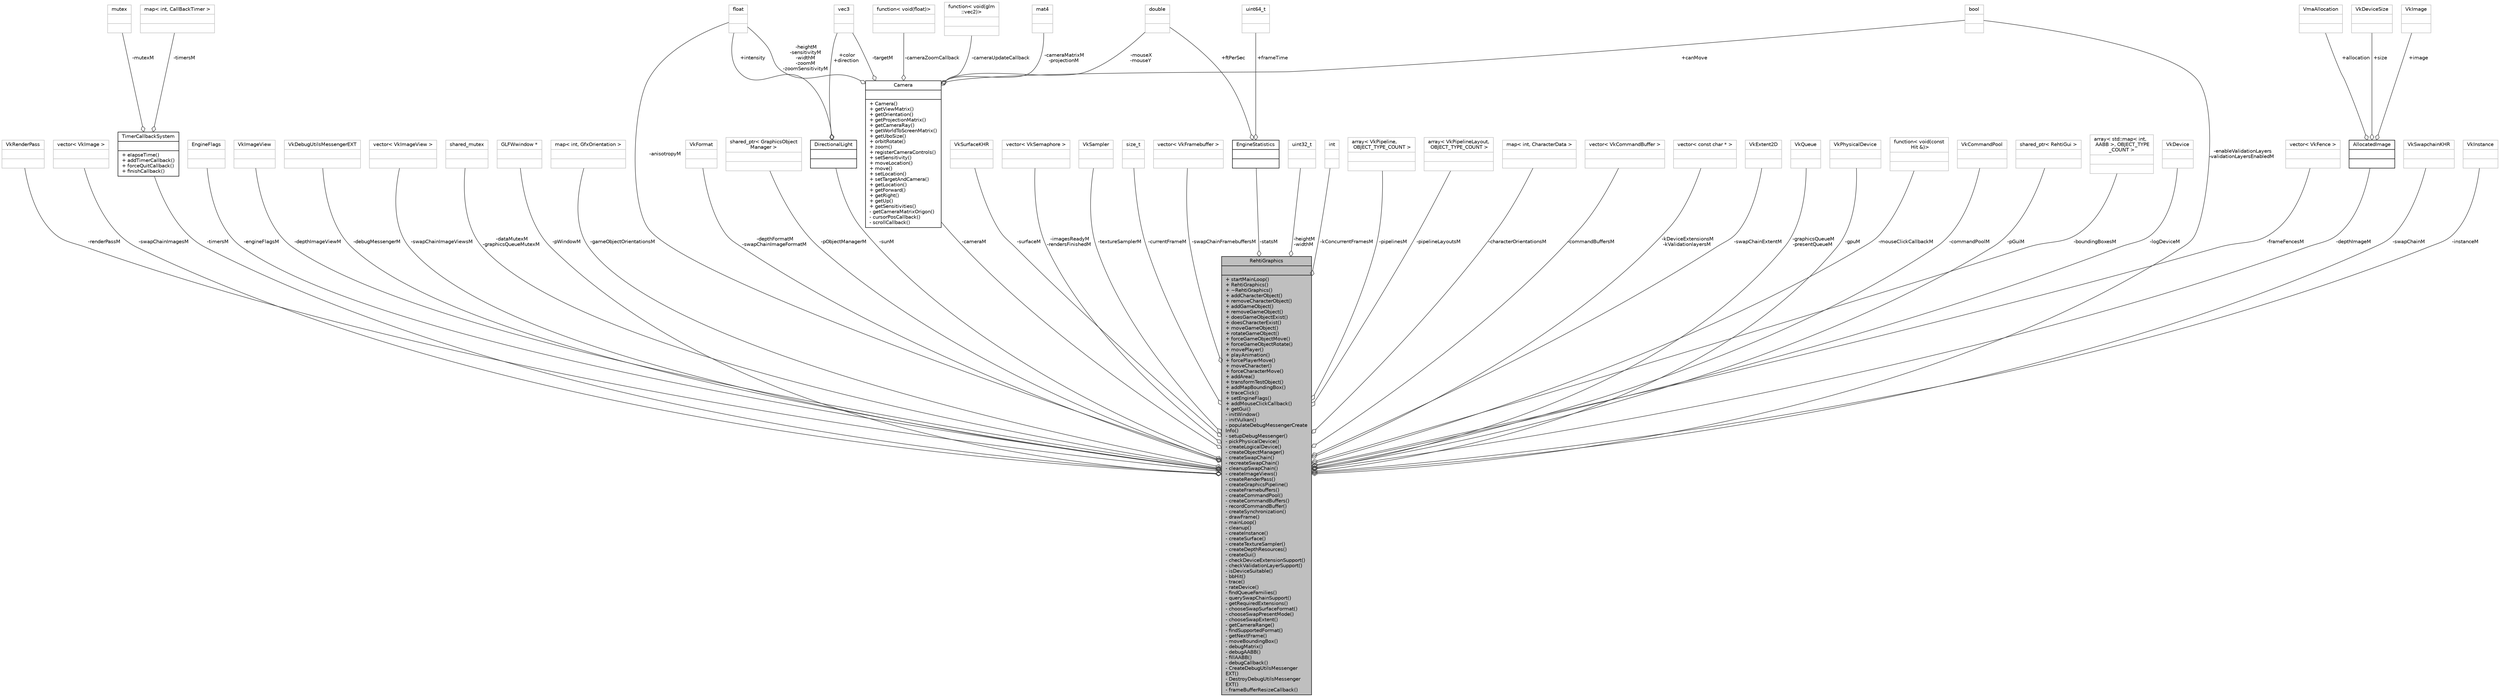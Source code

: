 digraph "RehtiGraphics"
{
 // LATEX_PDF_SIZE
  edge [fontname="Helvetica",fontsize="10",labelfontname="Helvetica",labelfontsize="10"];
  node [fontname="Helvetica",fontsize="10",shape=record];
  Node1 [label="{RehtiGraphics\n||+ startMainLoop()\l+ RehtiGraphics()\l+ ~RehtiGraphics()\l+ addCharacterObject()\l+ removeCharacterObject()\l+ addGameObject()\l+ removeGameObject()\l+ doesGameObjectExist()\l+ doesCharacterExist()\l+ moveGameObject()\l+ rotateGameObject()\l+ forceGameObjectMove()\l+ forceGameObjectRotate()\l+ movePlayer()\l+ playAnimation()\l+ forcePlayerMove()\l+ moveCharacter()\l+ forceCharacterMove()\l+ addArea()\l+ transformTestObject()\l+ addMapBoundingBox()\l+ traceClick()\l+ setEngineFlags()\l+ addMouseClickCallback()\l+ getGui()\l- initWindow()\l- initVulkan()\l- populateDebugMessengerCreate\lInfo()\l- setupDebugMessenger()\l- pickPhysicalDevice()\l- createLogicalDevice()\l- createObjectManager()\l- createSwapChain()\l- recreateSwapChain()\l- cleanupSwapChain()\l- createImageViews()\l- createRenderPass()\l- createGraphicsPipeline()\l- createFramebuffers()\l- createCommandPool()\l- createCommandBuffers()\l- recordCommandBuffer()\l- createSynchronization()\l- drawFrame()\l- mainLoop()\l- cleanup()\l- createInstance()\l- createSurface()\l- createTextureSampler()\l- createDepthResources()\l- createGui()\l- checkDeviceExtensionSupport()\l- checkValidationLayerSupport()\l- isDeviceSuitable()\l- bbHit()\l- trace()\l- rateDevice()\l- findQueueFamilies()\l- querySwapChainSupport()\l- getRequiredExtensions()\l- chooseSwapSurfaceFormat()\l- chooseSwapPresentMode()\l- chooseSwapExtent()\l- getCameraRange()\l- findSupportedFormat()\l- getNextFrame()\l- moveBoundingBox()\l- debugMatrix()\l- debugAABB()\l- fillAABB()\l- debugCallback()\l- CreateDebugUtilsMessenger\lEXT()\l- DestroyDebugUtilsMessenger\lEXT()\l- frameBufferResizeCallback()\l}",height=0.2,width=0.4,color="black", fillcolor="grey75", style="filled", fontcolor="black",tooltip=" "];
  Node2 -> Node1 [color="grey25",fontsize="10",style="solid",label=" -renderPassM" ,arrowhead="odiamond",fontname="Helvetica"];
  Node2 [label="{VkRenderPass\n||}",height=0.2,width=0.4,color="grey75", fillcolor="white", style="filled",tooltip=" "];
  Node3 -> Node1 [color="grey25",fontsize="10",style="solid",label=" -swapChainImagesM" ,arrowhead="odiamond",fontname="Helvetica"];
  Node3 [label="{vector\< VkImage \>\n||}",height=0.2,width=0.4,color="grey75", fillcolor="white", style="filled",tooltip=" "];
  Node4 -> Node1 [color="grey25",fontsize="10",style="solid",label=" -timersM" ,arrowhead="odiamond",fontname="Helvetica"];
  Node4 [label="{TimerCallbackSystem\n||+ elapseTime()\l+ addTimerCallback()\l+ forceQuitCallback()\l+ finishCallback()\l}",height=0.2,width=0.4,color="black", fillcolor="white", style="filled",URL="$classTimerCallbackSystem.html",tooltip="Class for handling smooth interpolation of events. A callback can be registered with a given id and t..."];
  Node5 -> Node4 [color="grey25",fontsize="10",style="solid",label=" -mutexM" ,arrowhead="odiamond",fontname="Helvetica"];
  Node5 [label="{mutex\n||}",height=0.2,width=0.4,color="grey75", fillcolor="white", style="filled",tooltip=" "];
  Node6 -> Node4 [color="grey25",fontsize="10",style="solid",label=" -timersM" ,arrowhead="odiamond",fontname="Helvetica"];
  Node6 [label="{map\< int, CallBackTimer \>\n||}",height=0.2,width=0.4,color="grey75", fillcolor="white", style="filled",tooltip=" "];
  Node7 -> Node1 [color="grey25",fontsize="10",style="solid",label=" -engineFlagsM" ,arrowhead="odiamond",fontname="Helvetica"];
  Node7 [label="{EngineFlags\n||}",height=0.2,width=0.4,color="grey75", fillcolor="white", style="filled",tooltip=" "];
  Node8 -> Node1 [color="grey25",fontsize="10",style="solid",label=" -depthImageViewM" ,arrowhead="odiamond",fontname="Helvetica"];
  Node8 [label="{VkImageView\n||}",height=0.2,width=0.4,color="grey75", fillcolor="white", style="filled",tooltip=" "];
  Node9 -> Node1 [color="grey25",fontsize="10",style="solid",label=" -debugMessengerM" ,arrowhead="odiamond",fontname="Helvetica"];
  Node9 [label="{VkDebugUtilsMessengerEXT\n||}",height=0.2,width=0.4,color="grey75", fillcolor="white", style="filled",tooltip=" "];
  Node10 -> Node1 [color="grey25",fontsize="10",style="solid",label=" -swapChainImageViewsM" ,arrowhead="odiamond",fontname="Helvetica"];
  Node10 [label="{vector\< VkImageView \>\n||}",height=0.2,width=0.4,color="grey75", fillcolor="white", style="filled",tooltip=" "];
  Node11 -> Node1 [color="grey25",fontsize="10",style="solid",label=" -dataMutexM\n-graphicsQueueMutexM" ,arrowhead="odiamond",fontname="Helvetica"];
  Node11 [label="{shared_mutex\n||}",height=0.2,width=0.4,color="grey75", fillcolor="white", style="filled",tooltip=" "];
  Node12 -> Node1 [color="grey25",fontsize="10",style="solid",label=" -pWindowM" ,arrowhead="odiamond",fontname="Helvetica"];
  Node12 [label="{GLFWwindow *\n||}",height=0.2,width=0.4,color="grey75", fillcolor="white", style="filled",tooltip=" "];
  Node13 -> Node1 [color="grey25",fontsize="10",style="solid",label=" -gameObjectOrientationsM" ,arrowhead="odiamond",fontname="Helvetica"];
  Node13 [label="{map\< int, GfxOrientation \>\n||}",height=0.2,width=0.4,color="grey75", fillcolor="white", style="filled",tooltip=" "];
  Node14 -> Node1 [color="grey25",fontsize="10",style="solid",label=" -anisotropyM" ,arrowhead="odiamond",fontname="Helvetica"];
  Node14 [label="{float\n||}",height=0.2,width=0.4,color="grey75", fillcolor="white", style="filled",tooltip=" "];
  Node15 -> Node1 [color="grey25",fontsize="10",style="solid",label=" -depthFormatM\n-swapChainImageFormatM" ,arrowhead="odiamond",fontname="Helvetica"];
  Node15 [label="{VkFormat\n||}",height=0.2,width=0.4,color="grey75", fillcolor="white", style="filled",tooltip=" "];
  Node16 -> Node1 [color="grey25",fontsize="10",style="solid",label=" -pObjectManagerM" ,arrowhead="odiamond",fontname="Helvetica"];
  Node16 [label="{shared_ptr\< GraphicsObject\lManager \>\n||}",height=0.2,width=0.4,color="grey75", fillcolor="white", style="filled",tooltip=" "];
  Node17 -> Node1 [color="grey25",fontsize="10",style="solid",label=" -cameraM" ,arrowhead="odiamond",fontname="Helvetica"];
  Node17 [label="{Camera\n||+ Camera()\l+ getViewMatrix()\l+ getOrientation()\l+ getProjectionMatrix()\l+ getCameraRay()\l+ getWorldToScreenMatrix()\l+ getUboSize()\l+ orbitRotate()\l+ zoom()\l+ registerCameraControls()\l+ setSensitivity()\l+ moveLocation()\l+ move()\l+ setLocation()\l+ setTargetAndCamera()\l+ getLocation()\l+ getForward()\l+ getRight()\l+ getUp()\l+ getSensitivities()\l- getCameraMatrixOrigon()\l- cursorPosCallback()\l- scrollCallback()\l}",height=0.2,width=0.4,color="black", fillcolor="white", style="filled",URL="$classCamera.html",tooltip=" "];
  Node18 -> Node17 [color="grey25",fontsize="10",style="solid",label=" -mouseX\n-mouseY" ,arrowhead="odiamond",fontname="Helvetica"];
  Node18 [label="{double\n||}",height=0.2,width=0.4,color="grey75", fillcolor="white", style="filled",tooltip=" "];
  Node19 -> Node17 [color="grey25",fontsize="10",style="solid",label=" -cameraZoomCallback" ,arrowhead="odiamond",fontname="Helvetica"];
  Node19 [label="{function\< void(float)\>\n||}",height=0.2,width=0.4,color="grey75", fillcolor="white", style="filled",tooltip=" "];
  Node20 -> Node17 [color="grey25",fontsize="10",style="solid",label=" -cameraUpdateCallback" ,arrowhead="odiamond",fontname="Helvetica"];
  Node20 [label="{function\< void(glm\l::vec2)\>\n||}",height=0.2,width=0.4,color="grey75", fillcolor="white", style="filled",tooltip=" "];
  Node14 -> Node17 [color="grey25",fontsize="10",style="solid",label=" -heightM\n-sensitivityM\n-widthM\n-zoomM\n-zoomSensitivityM" ,arrowhead="odiamond",fontname="Helvetica"];
  Node21 -> Node17 [color="grey25",fontsize="10",style="solid",label=" -cameraMatrixM\n-projectionM" ,arrowhead="odiamond",fontname="Helvetica"];
  Node21 [label="{mat4\n||}",height=0.2,width=0.4,color="grey75", fillcolor="white", style="filled",tooltip=" "];
  Node22 -> Node17 [color="grey25",fontsize="10",style="solid",label=" +canMove" ,arrowhead="odiamond",fontname="Helvetica"];
  Node22 [label="{bool\n||}",height=0.2,width=0.4,color="grey75", fillcolor="white", style="filled",tooltip=" "];
  Node23 -> Node17 [color="grey25",fontsize="10",style="solid",label=" -targetM" ,arrowhead="odiamond",fontname="Helvetica"];
  Node23 [label="{vec3\n||}",height=0.2,width=0.4,color="grey75", fillcolor="white", style="filled",tooltip=" "];
  Node24 -> Node1 [color="grey25",fontsize="10",style="solid",label=" -surfaceM" ,arrowhead="odiamond",fontname="Helvetica"];
  Node24 [label="{VkSurfaceKHR\n||}",height=0.2,width=0.4,color="grey75", fillcolor="white", style="filled",tooltip=" "];
  Node25 -> Node1 [color="grey25",fontsize="10",style="solid",label=" -imagesReadyM\n-rendersFinishedM" ,arrowhead="odiamond",fontname="Helvetica"];
  Node25 [label="{vector\< VkSemaphore \>\n||}",height=0.2,width=0.4,color="grey75", fillcolor="white", style="filled",tooltip=" "];
  Node26 -> Node1 [color="grey25",fontsize="10",style="solid",label=" -textureSamplerM" ,arrowhead="odiamond",fontname="Helvetica"];
  Node26 [label="{VkSampler\n||}",height=0.2,width=0.4,color="grey75", fillcolor="white", style="filled",tooltip=" "];
  Node27 -> Node1 [color="grey25",fontsize="10",style="solid",label=" -currentFrameM" ,arrowhead="odiamond",fontname="Helvetica"];
  Node27 [label="{size_t\n||}",height=0.2,width=0.4,color="grey75", fillcolor="white", style="filled",tooltip=" "];
  Node28 -> Node1 [color="grey25",fontsize="10",style="solid",label=" -swapChainFramebuffersM" ,arrowhead="odiamond",fontname="Helvetica"];
  Node28 [label="{vector\< VkFramebuffer \>\n||}",height=0.2,width=0.4,color="grey75", fillcolor="white", style="filled",tooltip=" "];
  Node29 -> Node1 [color="grey25",fontsize="10",style="solid",label=" -statsM" ,arrowhead="odiamond",fontname="Helvetica"];
  Node29 [label="{EngineStatistics\n||}",height=0.2,width=0.4,color="black", fillcolor="white", style="filled",URL="$structEngineStatistics.html",tooltip=" "];
  Node18 -> Node29 [color="grey25",fontsize="10",style="solid",label=" +ftPerSec" ,arrowhead="odiamond",fontname="Helvetica"];
  Node30 -> Node29 [color="grey25",fontsize="10",style="solid",label=" +frameTime" ,arrowhead="odiamond",fontname="Helvetica"];
  Node30 [label="{uint64_t\n||}",height=0.2,width=0.4,color="grey75", fillcolor="white", style="filled",tooltip=" "];
  Node31 -> Node1 [color="grey25",fontsize="10",style="solid",label=" -heightM\n-widthM" ,arrowhead="odiamond",fontname="Helvetica"];
  Node31 [label="{uint32_t\n||}",height=0.2,width=0.4,color="grey75", fillcolor="white", style="filled",tooltip=" "];
  Node32 -> Node1 [color="grey25",fontsize="10",style="solid",label=" -kConcurrentFramesM" ,arrowhead="odiamond",fontname="Helvetica"];
  Node32 [label="{int\n||}",height=0.2,width=0.4,color="grey75", fillcolor="white", style="filled",tooltip=" "];
  Node33 -> Node1 [color="grey25",fontsize="10",style="solid",label=" -pipelinesM" ,arrowhead="odiamond",fontname="Helvetica"];
  Node33 [label="{array\< VkPipeline,\l OBJECT_TYPE_COUNT \>\n||}",height=0.2,width=0.4,color="grey75", fillcolor="white", style="filled",tooltip=" "];
  Node22 -> Node1 [color="grey25",fontsize="10",style="solid",label=" -enableValidationLayers\n-validationLayersEnabledM" ,arrowhead="odiamond",fontname="Helvetica"];
  Node34 -> Node1 [color="grey25",fontsize="10",style="solid",label=" -pipelineLayoutsM" ,arrowhead="odiamond",fontname="Helvetica"];
  Node34 [label="{array\< VkPipelineLayout,\l OBJECT_TYPE_COUNT \>\n||}",height=0.2,width=0.4,color="grey75", fillcolor="white", style="filled",tooltip=" "];
  Node35 -> Node1 [color="grey25",fontsize="10",style="solid",label=" -characterOrientationsM" ,arrowhead="odiamond",fontname="Helvetica"];
  Node35 [label="{map\< int, CharacterData \>\n||}",height=0.2,width=0.4,color="grey75", fillcolor="white", style="filled",tooltip=" "];
  Node36 -> Node1 [color="grey25",fontsize="10",style="solid",label=" -commandBuffersM" ,arrowhead="odiamond",fontname="Helvetica"];
  Node36 [label="{vector\< VkCommandBuffer \>\n||}",height=0.2,width=0.4,color="grey75", fillcolor="white", style="filled",tooltip=" "];
  Node37 -> Node1 [color="grey25",fontsize="10",style="solid",label=" -kDeviceExtensionsM\n-kValidationlayersM" ,arrowhead="odiamond",fontname="Helvetica"];
  Node37 [label="{vector\< const char * \>\n||}",height=0.2,width=0.4,color="grey75", fillcolor="white", style="filled",tooltip=" "];
  Node38 -> Node1 [color="grey25",fontsize="10",style="solid",label=" -swapChainExtentM" ,arrowhead="odiamond",fontname="Helvetica"];
  Node38 [label="{VkExtent2D\n||}",height=0.2,width=0.4,color="grey75", fillcolor="white", style="filled",tooltip=" "];
  Node39 -> Node1 [color="grey25",fontsize="10",style="solid",label=" -graphicsQueueM\n-presentQueueM" ,arrowhead="odiamond",fontname="Helvetica"];
  Node39 [label="{VkQueue\n||}",height=0.2,width=0.4,color="grey75", fillcolor="white", style="filled",tooltip=" "];
  Node40 -> Node1 [color="grey25",fontsize="10",style="solid",label=" -gpuM" ,arrowhead="odiamond",fontname="Helvetica"];
  Node40 [label="{VkPhysicalDevice\n||}",height=0.2,width=0.4,color="grey75", fillcolor="white", style="filled",tooltip=" "];
  Node41 -> Node1 [color="grey25",fontsize="10",style="solid",label=" -mouseClickCallbackM" ,arrowhead="odiamond",fontname="Helvetica"];
  Node41 [label="{function\< void(const\l Hit &)\>\n||}",height=0.2,width=0.4,color="grey75", fillcolor="white", style="filled",tooltip=" "];
  Node42 -> Node1 [color="grey25",fontsize="10",style="solid",label=" -commandPoolM" ,arrowhead="odiamond",fontname="Helvetica"];
  Node42 [label="{VkCommandPool\n||}",height=0.2,width=0.4,color="grey75", fillcolor="white", style="filled",tooltip=" "];
  Node43 -> Node1 [color="grey25",fontsize="10",style="solid",label=" -pGuiM" ,arrowhead="odiamond",fontname="Helvetica"];
  Node43 [label="{shared_ptr\< RehtiGui \>\n||}",height=0.2,width=0.4,color="grey75", fillcolor="white", style="filled",tooltip=" "];
  Node44 -> Node1 [color="grey25",fontsize="10",style="solid",label=" -boundingBoxesM" ,arrowhead="odiamond",fontname="Helvetica"];
  Node44 [label="{array\< std::map\< int,\l AABB \>, OBJECT_TYPE\l_COUNT \>\n||}",height=0.2,width=0.4,color="grey75", fillcolor="white", style="filled",tooltip=" "];
  Node45 -> Node1 [color="grey25",fontsize="10",style="solid",label=" -logDeviceM" ,arrowhead="odiamond",fontname="Helvetica"];
  Node45 [label="{VkDevice\n||}",height=0.2,width=0.4,color="grey75", fillcolor="white", style="filled",tooltip=" "];
  Node46 -> Node1 [color="grey25",fontsize="10",style="solid",label=" -sunM" ,arrowhead="odiamond",fontname="Helvetica"];
  Node46 [label="{DirectionalLight\n||}",height=0.2,width=0.4,color="black", fillcolor="white", style="filled",URL="$structDirectionalLight.html",tooltip="Directional light struct representing a directional light."];
  Node14 -> Node46 [color="grey25",fontsize="10",style="solid",label=" +intensity" ,arrowhead="odiamond",fontname="Helvetica"];
  Node23 -> Node46 [color="grey25",fontsize="10",style="solid",label=" +color\n+direction" ,arrowhead="odiamond",fontname="Helvetica"];
  Node47 -> Node1 [color="grey25",fontsize="10",style="solid",label=" -frameFencesM" ,arrowhead="odiamond",fontname="Helvetica"];
  Node47 [label="{vector\< VkFence \>\n||}",height=0.2,width=0.4,color="grey75", fillcolor="white", style="filled",tooltip=" "];
  Node48 -> Node1 [color="grey25",fontsize="10",style="solid",label=" -depthImageM" ,arrowhead="odiamond",fontname="Helvetica"];
  Node48 [label="{AllocatedImage\n||}",height=0.2,width=0.4,color="black", fillcolor="white", style="filled",URL="$structAllocatedImage.html",tooltip=" "];
  Node49 -> Node48 [color="grey25",fontsize="10",style="solid",label=" +allocation" ,arrowhead="odiamond",fontname="Helvetica"];
  Node49 [label="{VmaAllocation\n||}",height=0.2,width=0.4,color="grey75", fillcolor="white", style="filled",tooltip=" "];
  Node50 -> Node48 [color="grey25",fontsize="10",style="solid",label=" +size" ,arrowhead="odiamond",fontname="Helvetica"];
  Node50 [label="{VkDeviceSize\n||}",height=0.2,width=0.4,color="grey75", fillcolor="white", style="filled",tooltip=" "];
  Node51 -> Node48 [color="grey25",fontsize="10",style="solid",label=" +image" ,arrowhead="odiamond",fontname="Helvetica"];
  Node51 [label="{VkImage\n||}",height=0.2,width=0.4,color="grey75", fillcolor="white", style="filled",tooltip=" "];
  Node52 -> Node1 [color="grey25",fontsize="10",style="solid",label=" -swapChainM" ,arrowhead="odiamond",fontname="Helvetica"];
  Node52 [label="{VkSwapchainKHR\n||}",height=0.2,width=0.4,color="grey75", fillcolor="white", style="filled",tooltip=" "];
  Node53 -> Node1 [color="grey25",fontsize="10",style="solid",label=" -instanceM" ,arrowhead="odiamond",fontname="Helvetica"];
  Node53 [label="{VkInstance\n||}",height=0.2,width=0.4,color="grey75", fillcolor="white", style="filled",tooltip=" "];
}
